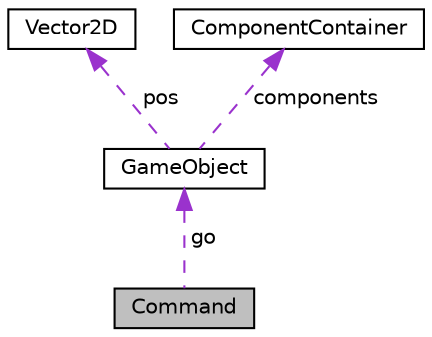 digraph "Command"
{
 // LATEX_PDF_SIZE
  edge [fontname="Helvetica",fontsize="10",labelfontname="Helvetica",labelfontsize="10"];
  node [fontname="Helvetica",fontsize="10",shape=record];
  Node1 [label="Command",height=0.2,width=0.4,color="black", fillcolor="grey75", style="filled", fontcolor="black",tooltip="Allows for generic commands to be passed to components/objects when certain conditions are met...."];
  Node2 -> Node1 [dir="back",color="darkorchid3",fontsize="10",style="dashed",label=" go" ,fontname="Helvetica"];
  Node2 [label="GameObject",height=0.2,width=0.4,color="black", fillcolor="white", style="filled",URL="$class_game_object.html",tooltip="a representation of a game object"];
  Node3 -> Node2 [dir="back",color="darkorchid3",fontsize="10",style="dashed",label=" pos" ,fontname="Helvetica"];
  Node3 [label="Vector2D",height=0.2,width=0.4,color="black", fillcolor="white", style="filled",URL="$struct_vector2_d.html",tooltip="Represents vectors within the engine."];
  Node4 -> Node2 [dir="back",color="darkorchid3",fontsize="10",style="dashed",label=" components" ,fontname="Helvetica"];
  Node4 [label="ComponentContainer",height=0.2,width=0.4,color="black", fillcolor="white", style="filled",URL="$class_component_container.html",tooltip="Holds all the components that are contained by a game object. Allows for messages to be sent to all c..."];
}
